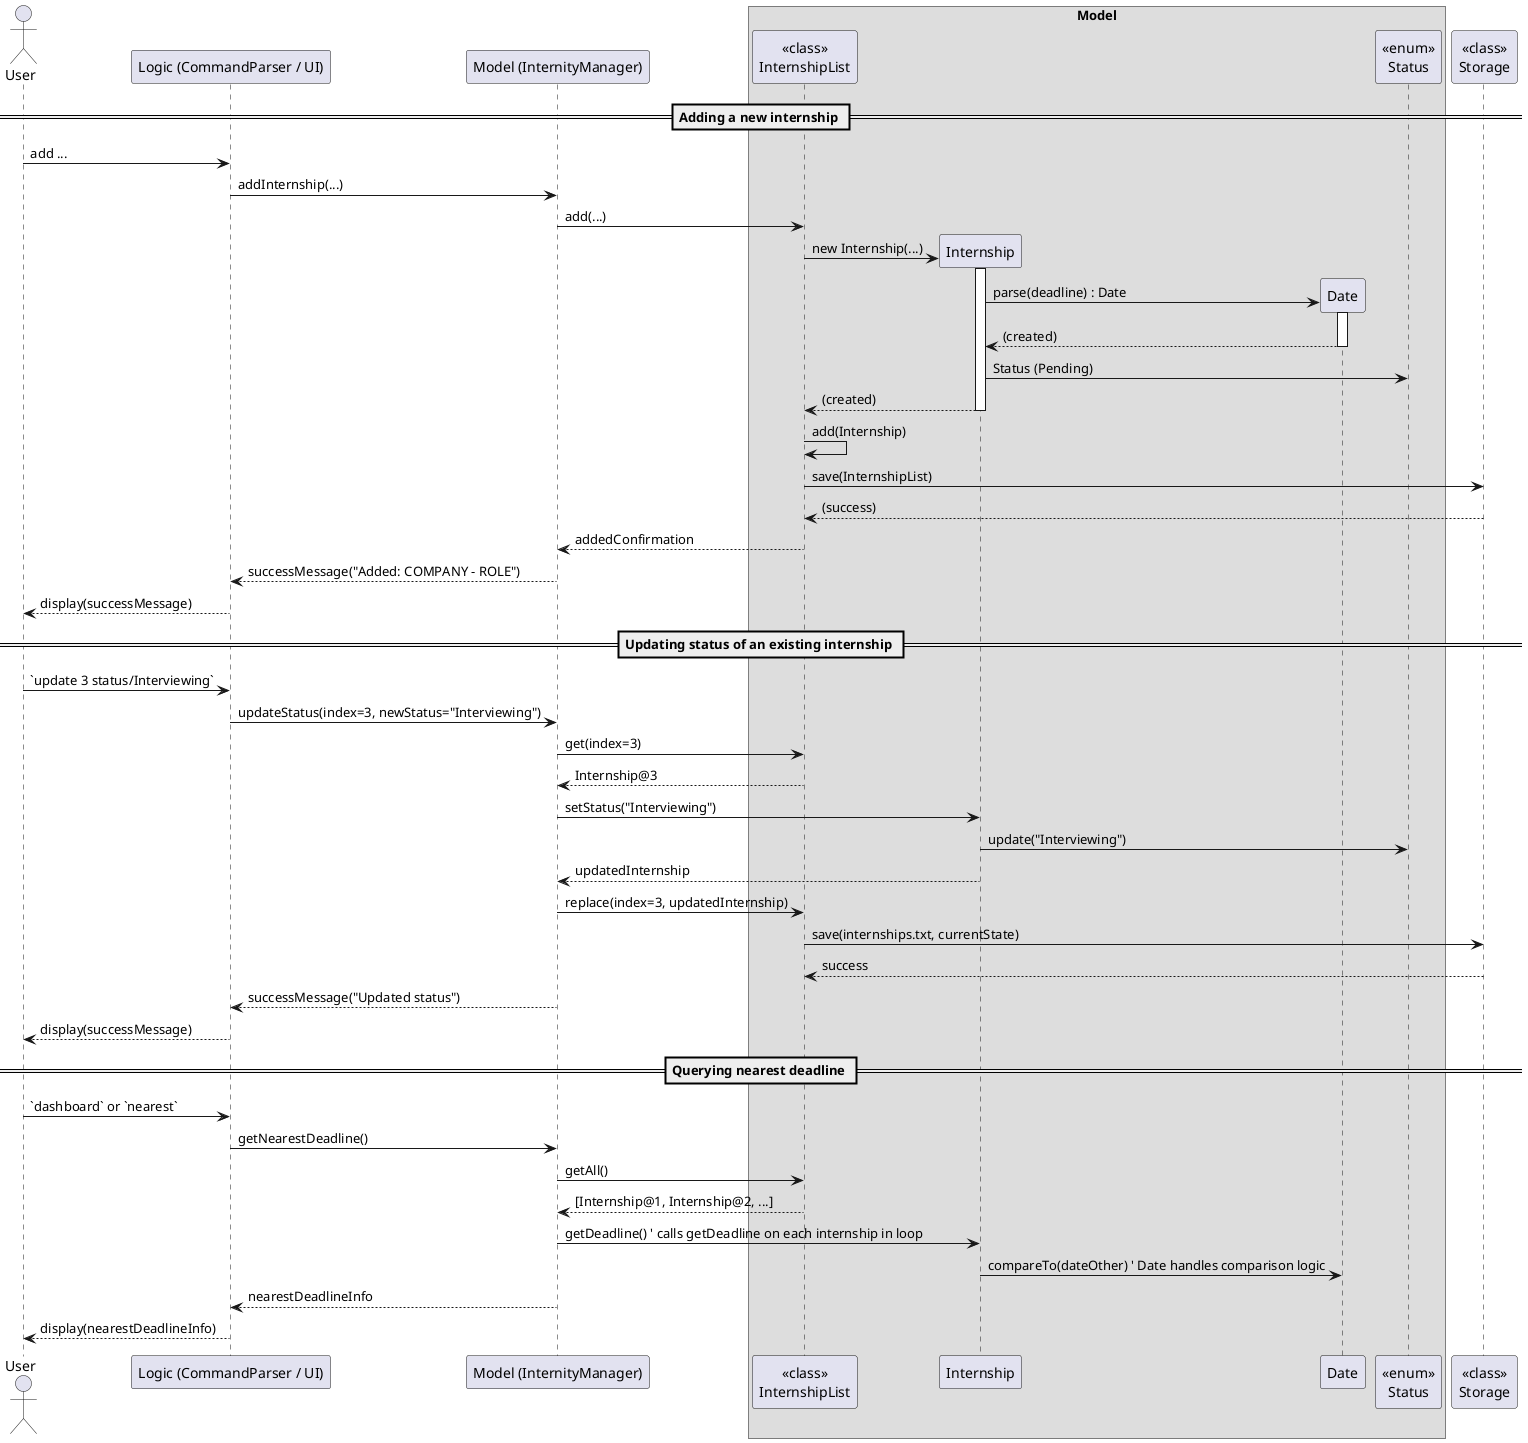 @startuml
' Model Component Sequence Diagram
' Shows interactions between Logic, Model, InternshipList, Internship, Date and Status
' Additional abstract components: Logic (parses commands) and Storage (persists data)
'
actor User as "User"
participant Logic as "Logic (CommandParser / UI)"
participant Model as "Model (InternityManager)"

box Model
participant InternshipList as "<<class>>\nInternshipList"
participant Internship as "Internship"
participant Date as "Date"
participant Status as "<<enum>>\nStatus"
endbox

participant Storage as "<<class>>\nStorage"

' --- Scenario 1: Adding a new internship ---
== Adding a new internship ==
' User types an `add` command; Logic parses and hands off a semantic request to Model
User -> Logic: add ...
Logic -> Model: addInternship(...)
' Model validates high-level constraints then delegates to the list component
Model -> InternshipList: add(...)
' InternshipList constructs a new Internship object (calls constructor)
create Internship
InternshipList -> Internship: new Internship(...)
activate Internship
' Internship object parses and stores a Date and Status internally
create Date
Internship -> Date: parse(deadline) : Date
activate Date
Date --> Internship: (created)
deactivate Date

Internship -> Status: Status (Pending)
' Construction returns the Internship instance to InternshipList
Internship --> InternshipList: (created)
deactivate Internship

' InternshipList appends to internal collection
InternshipList -> InternshipList: add(Internship)
' After mutation, Model requests Storage to persist the updated list
InternshipList -> Storage: save(InternshipList)
Storage --> InternshipList: (success)
Model <-- InternshipList: addedConfirmation
Logic <-- Model: successMessage("Added: COMPANY - ROLE")
User <-- Logic: display(successMessage)

' --- Scenario 2: Updating status of an existing internship ---
== Updating status of an existing internship ==
User -> Logic: `update 3 status/Interviewing`
Logic -> Model: updateStatus(index=3, newStatus="Interviewing")
Model -> InternshipList: get(index=3)
InternshipList --> Model: Internship@3
Model -> Internship: setStatus("Interviewing")
Internship -> Status: update("Interviewing")
Internship --> Model: updatedInternship
Model -> InternshipList: replace(index=3, updatedInternship)
' Persist change
InternshipList -> Storage: save(internships.txt, currentState)
Storage --> InternshipList: success
Model --> Logic: successMessage("Updated status")
Logic --> User: display(successMessage)

' --- Scenario 3: Querying nearest deadline ---
== Querying nearest deadline ==
User -> Logic: `dashboard` or `nearest`
Logic -> Model: getNearestDeadline()
Model -> InternshipList: getAll()
InternshipList --> Model: [Internship@1, Internship@2, ...]
Model -> Internship: getDeadline() ' calls getDeadline on each internship in loop
Internship -> Date: compareTo(dateOther) ' Date handles comparison logic
' Model computes nearest and returns formatted result
Model --> Logic: nearestDeadlineInfo
Logic --> User: display(nearestDeadlineInfo)

@enduml

